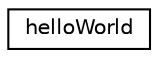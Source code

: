 digraph "Graphical Class Hierarchy"
{
 // INTERACTIVE_SVG=YES
 // LATEX_PDF_SIZE
  edge [fontname="Helvetica",fontsize="10",labelfontname="Helvetica",labelfontsize="10"];
  node [fontname="Helvetica",fontsize="10",shape=record];
  rankdir="LR";
  Node0 [label="helloWorld",height=0.2,width=0.4,color="black", fillcolor="white", style="filled",URL="$d9/dd0/classhelloWorld.html",tooltip=" "];
}
